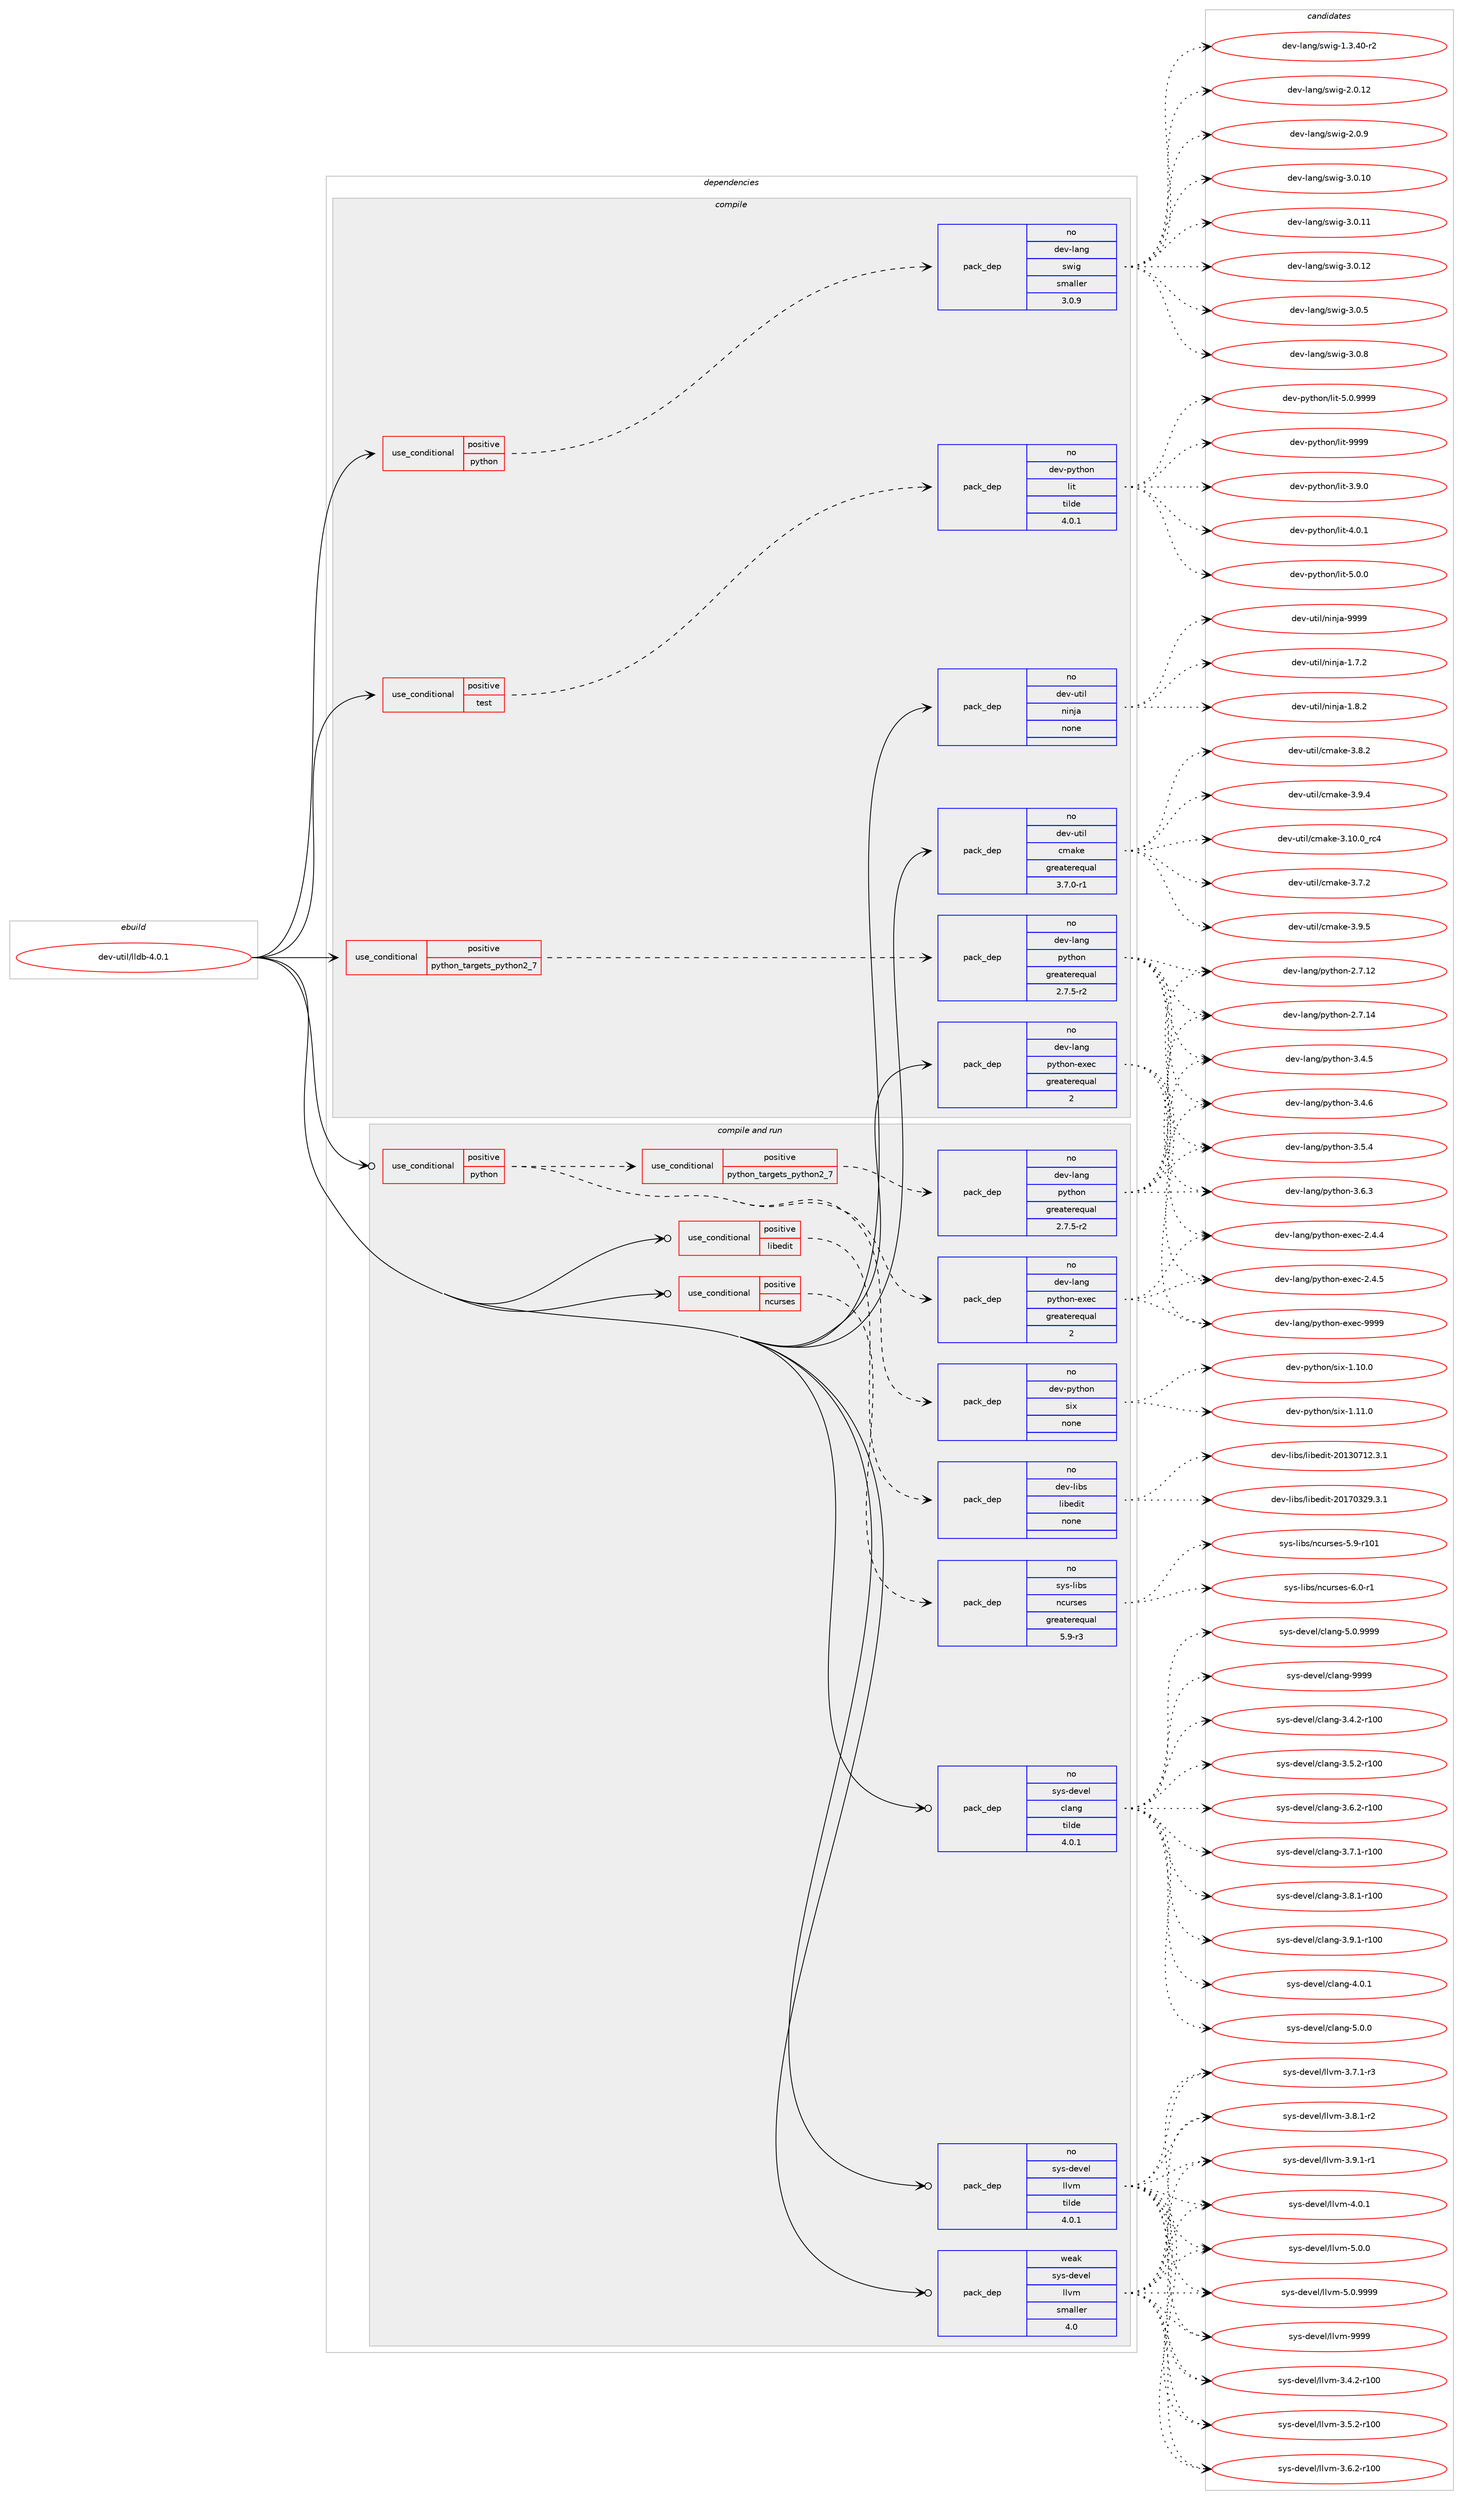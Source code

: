 digraph prolog {

# *************
# Graph options
# *************

newrank=true;
concentrate=true;
compound=true;
graph [rankdir=LR,fontname=Helvetica,fontsize=10,ranksep=1.5];#, ranksep=2.5, nodesep=0.2];
edge  [arrowhead=vee];
node  [fontname=Helvetica,fontsize=10];

# **********
# The ebuild
# **********

subgraph cluster_leftcol {
color=gray;
rank=same;
label=<<i>ebuild</i>>;
id [label="dev-util/lldb-4.0.1", color=red, width=4, href="../dev-util/lldb-4.0.1.svg"];
}

# ****************
# The dependencies
# ****************

subgraph cluster_midcol {
color=gray;
label=<<i>dependencies</i>>;
subgraph cluster_compile {
fillcolor="#eeeeee";
style=filled;
label=<<i>compile</i>>;
subgraph cond78382 {
dependency286870 [label=<<TABLE BORDER="0" CELLBORDER="1" CELLSPACING="0" CELLPADDING="4"><TR><TD ROWSPAN="3" CELLPADDING="10">use_conditional</TD></TR><TR><TD>positive</TD></TR><TR><TD>python</TD></TR></TABLE>>, shape=none, color=red];
subgraph pack204237 {
dependency286871 [label=<<TABLE BORDER="0" CELLBORDER="1" CELLSPACING="0" CELLPADDING="4" WIDTH="220"><TR><TD ROWSPAN="6" CELLPADDING="30">pack_dep</TD></TR><TR><TD WIDTH="110">no</TD></TR><TR><TD>dev-lang</TD></TR><TR><TD>swig</TD></TR><TR><TD>smaller</TD></TR><TR><TD>3.0.9</TD></TR></TABLE>>, shape=none, color=blue];
}
dependency286870:e -> dependency286871:w [weight=20,style="dashed",arrowhead="vee"];
}
id:e -> dependency286870:w [weight=20,style="solid",arrowhead="vee"];
subgraph cond78383 {
dependency286872 [label=<<TABLE BORDER="0" CELLBORDER="1" CELLSPACING="0" CELLPADDING="4"><TR><TD ROWSPAN="3" CELLPADDING="10">use_conditional</TD></TR><TR><TD>positive</TD></TR><TR><TD>python_targets_python2_7</TD></TR></TABLE>>, shape=none, color=red];
subgraph pack204238 {
dependency286873 [label=<<TABLE BORDER="0" CELLBORDER="1" CELLSPACING="0" CELLPADDING="4" WIDTH="220"><TR><TD ROWSPAN="6" CELLPADDING="30">pack_dep</TD></TR><TR><TD WIDTH="110">no</TD></TR><TR><TD>dev-lang</TD></TR><TR><TD>python</TD></TR><TR><TD>greaterequal</TD></TR><TR><TD>2.7.5-r2</TD></TR></TABLE>>, shape=none, color=blue];
}
dependency286872:e -> dependency286873:w [weight=20,style="dashed",arrowhead="vee"];
}
id:e -> dependency286872:w [weight=20,style="solid",arrowhead="vee"];
subgraph cond78384 {
dependency286874 [label=<<TABLE BORDER="0" CELLBORDER="1" CELLSPACING="0" CELLPADDING="4"><TR><TD ROWSPAN="3" CELLPADDING="10">use_conditional</TD></TR><TR><TD>positive</TD></TR><TR><TD>test</TD></TR></TABLE>>, shape=none, color=red];
subgraph pack204239 {
dependency286875 [label=<<TABLE BORDER="0" CELLBORDER="1" CELLSPACING="0" CELLPADDING="4" WIDTH="220"><TR><TD ROWSPAN="6" CELLPADDING="30">pack_dep</TD></TR><TR><TD WIDTH="110">no</TD></TR><TR><TD>dev-python</TD></TR><TR><TD>lit</TD></TR><TR><TD>tilde</TD></TR><TR><TD>4.0.1</TD></TR></TABLE>>, shape=none, color=blue];
}
dependency286874:e -> dependency286875:w [weight=20,style="dashed",arrowhead="vee"];
}
id:e -> dependency286874:w [weight=20,style="solid",arrowhead="vee"];
subgraph pack204240 {
dependency286876 [label=<<TABLE BORDER="0" CELLBORDER="1" CELLSPACING="0" CELLPADDING="4" WIDTH="220"><TR><TD ROWSPAN="6" CELLPADDING="30">pack_dep</TD></TR><TR><TD WIDTH="110">no</TD></TR><TR><TD>dev-lang</TD></TR><TR><TD>python-exec</TD></TR><TR><TD>greaterequal</TD></TR><TR><TD>2</TD></TR></TABLE>>, shape=none, color=blue];
}
id:e -> dependency286876:w [weight=20,style="solid",arrowhead="vee"];
subgraph pack204241 {
dependency286877 [label=<<TABLE BORDER="0" CELLBORDER="1" CELLSPACING="0" CELLPADDING="4" WIDTH="220"><TR><TD ROWSPAN="6" CELLPADDING="30">pack_dep</TD></TR><TR><TD WIDTH="110">no</TD></TR><TR><TD>dev-util</TD></TR><TR><TD>cmake</TD></TR><TR><TD>greaterequal</TD></TR><TR><TD>3.7.0-r1</TD></TR></TABLE>>, shape=none, color=blue];
}
id:e -> dependency286877:w [weight=20,style="solid",arrowhead="vee"];
subgraph pack204242 {
dependency286878 [label=<<TABLE BORDER="0" CELLBORDER="1" CELLSPACING="0" CELLPADDING="4" WIDTH="220"><TR><TD ROWSPAN="6" CELLPADDING="30">pack_dep</TD></TR><TR><TD WIDTH="110">no</TD></TR><TR><TD>dev-util</TD></TR><TR><TD>ninja</TD></TR><TR><TD>none</TD></TR><TR><TD></TD></TR></TABLE>>, shape=none, color=blue];
}
id:e -> dependency286878:w [weight=20,style="solid",arrowhead="vee"];
}
subgraph cluster_compileandrun {
fillcolor="#eeeeee";
style=filled;
label=<<i>compile and run</i>>;
subgraph cond78385 {
dependency286879 [label=<<TABLE BORDER="0" CELLBORDER="1" CELLSPACING="0" CELLPADDING="4"><TR><TD ROWSPAN="3" CELLPADDING="10">use_conditional</TD></TR><TR><TD>positive</TD></TR><TR><TD>libedit</TD></TR></TABLE>>, shape=none, color=red];
subgraph pack204243 {
dependency286880 [label=<<TABLE BORDER="0" CELLBORDER="1" CELLSPACING="0" CELLPADDING="4" WIDTH="220"><TR><TD ROWSPAN="6" CELLPADDING="30">pack_dep</TD></TR><TR><TD WIDTH="110">no</TD></TR><TR><TD>dev-libs</TD></TR><TR><TD>libedit</TD></TR><TR><TD>none</TD></TR><TR><TD></TD></TR></TABLE>>, shape=none, color=blue];
}
dependency286879:e -> dependency286880:w [weight=20,style="dashed",arrowhead="vee"];
}
id:e -> dependency286879:w [weight=20,style="solid",arrowhead="odotvee"];
subgraph cond78386 {
dependency286881 [label=<<TABLE BORDER="0" CELLBORDER="1" CELLSPACING="0" CELLPADDING="4"><TR><TD ROWSPAN="3" CELLPADDING="10">use_conditional</TD></TR><TR><TD>positive</TD></TR><TR><TD>ncurses</TD></TR></TABLE>>, shape=none, color=red];
subgraph pack204244 {
dependency286882 [label=<<TABLE BORDER="0" CELLBORDER="1" CELLSPACING="0" CELLPADDING="4" WIDTH="220"><TR><TD ROWSPAN="6" CELLPADDING="30">pack_dep</TD></TR><TR><TD WIDTH="110">no</TD></TR><TR><TD>sys-libs</TD></TR><TR><TD>ncurses</TD></TR><TR><TD>greaterequal</TD></TR><TR><TD>5.9-r3</TD></TR></TABLE>>, shape=none, color=blue];
}
dependency286881:e -> dependency286882:w [weight=20,style="dashed",arrowhead="vee"];
}
id:e -> dependency286881:w [weight=20,style="solid",arrowhead="odotvee"];
subgraph cond78387 {
dependency286883 [label=<<TABLE BORDER="0" CELLBORDER="1" CELLSPACING="0" CELLPADDING="4"><TR><TD ROWSPAN="3" CELLPADDING="10">use_conditional</TD></TR><TR><TD>positive</TD></TR><TR><TD>python</TD></TR></TABLE>>, shape=none, color=red];
subgraph pack204245 {
dependency286884 [label=<<TABLE BORDER="0" CELLBORDER="1" CELLSPACING="0" CELLPADDING="4" WIDTH="220"><TR><TD ROWSPAN="6" CELLPADDING="30">pack_dep</TD></TR><TR><TD WIDTH="110">no</TD></TR><TR><TD>dev-python</TD></TR><TR><TD>six</TD></TR><TR><TD>none</TD></TR><TR><TD></TD></TR></TABLE>>, shape=none, color=blue];
}
dependency286883:e -> dependency286884:w [weight=20,style="dashed",arrowhead="vee"];
subgraph cond78388 {
dependency286885 [label=<<TABLE BORDER="0" CELLBORDER="1" CELLSPACING="0" CELLPADDING="4"><TR><TD ROWSPAN="3" CELLPADDING="10">use_conditional</TD></TR><TR><TD>positive</TD></TR><TR><TD>python_targets_python2_7</TD></TR></TABLE>>, shape=none, color=red];
subgraph pack204246 {
dependency286886 [label=<<TABLE BORDER="0" CELLBORDER="1" CELLSPACING="0" CELLPADDING="4" WIDTH="220"><TR><TD ROWSPAN="6" CELLPADDING="30">pack_dep</TD></TR><TR><TD WIDTH="110">no</TD></TR><TR><TD>dev-lang</TD></TR><TR><TD>python</TD></TR><TR><TD>greaterequal</TD></TR><TR><TD>2.7.5-r2</TD></TR></TABLE>>, shape=none, color=blue];
}
dependency286885:e -> dependency286886:w [weight=20,style="dashed",arrowhead="vee"];
}
dependency286883:e -> dependency286885:w [weight=20,style="dashed",arrowhead="vee"];
subgraph pack204247 {
dependency286887 [label=<<TABLE BORDER="0" CELLBORDER="1" CELLSPACING="0" CELLPADDING="4" WIDTH="220"><TR><TD ROWSPAN="6" CELLPADDING="30">pack_dep</TD></TR><TR><TD WIDTH="110">no</TD></TR><TR><TD>dev-lang</TD></TR><TR><TD>python-exec</TD></TR><TR><TD>greaterequal</TD></TR><TR><TD>2</TD></TR></TABLE>>, shape=none, color=blue];
}
dependency286883:e -> dependency286887:w [weight=20,style="dashed",arrowhead="vee"];
}
id:e -> dependency286883:w [weight=20,style="solid",arrowhead="odotvee"];
subgraph pack204248 {
dependency286888 [label=<<TABLE BORDER="0" CELLBORDER="1" CELLSPACING="0" CELLPADDING="4" WIDTH="220"><TR><TD ROWSPAN="6" CELLPADDING="30">pack_dep</TD></TR><TR><TD WIDTH="110">no</TD></TR><TR><TD>sys-devel</TD></TR><TR><TD>clang</TD></TR><TR><TD>tilde</TD></TR><TR><TD>4.0.1</TD></TR></TABLE>>, shape=none, color=blue];
}
id:e -> dependency286888:w [weight=20,style="solid",arrowhead="odotvee"];
subgraph pack204249 {
dependency286889 [label=<<TABLE BORDER="0" CELLBORDER="1" CELLSPACING="0" CELLPADDING="4" WIDTH="220"><TR><TD ROWSPAN="6" CELLPADDING="30">pack_dep</TD></TR><TR><TD WIDTH="110">no</TD></TR><TR><TD>sys-devel</TD></TR><TR><TD>llvm</TD></TR><TR><TD>tilde</TD></TR><TR><TD>4.0.1</TD></TR></TABLE>>, shape=none, color=blue];
}
id:e -> dependency286889:w [weight=20,style="solid",arrowhead="odotvee"];
subgraph pack204250 {
dependency286890 [label=<<TABLE BORDER="0" CELLBORDER="1" CELLSPACING="0" CELLPADDING="4" WIDTH="220"><TR><TD ROWSPAN="6" CELLPADDING="30">pack_dep</TD></TR><TR><TD WIDTH="110">weak</TD></TR><TR><TD>sys-devel</TD></TR><TR><TD>llvm</TD></TR><TR><TD>smaller</TD></TR><TR><TD>4.0</TD></TR></TABLE>>, shape=none, color=blue];
}
id:e -> dependency286890:w [weight=20,style="solid",arrowhead="odotvee"];
}
subgraph cluster_run {
fillcolor="#eeeeee";
style=filled;
label=<<i>run</i>>;
}
}

# **************
# The candidates
# **************

subgraph cluster_choices {
rank=same;
color=gray;
label=<<i>candidates</i>>;

subgraph choice204237 {
color=black;
nodesep=1;
choice100101118451089711010347115119105103454946514652484511450 [label="dev-lang/swig-1.3.40-r2", color=red, width=4,href="../dev-lang/swig-1.3.40-r2.svg"];
choice10010111845108971101034711511910510345504648464950 [label="dev-lang/swig-2.0.12", color=red, width=4,href="../dev-lang/swig-2.0.12.svg"];
choice100101118451089711010347115119105103455046484657 [label="dev-lang/swig-2.0.9", color=red, width=4,href="../dev-lang/swig-2.0.9.svg"];
choice10010111845108971101034711511910510345514648464948 [label="dev-lang/swig-3.0.10", color=red, width=4,href="../dev-lang/swig-3.0.10.svg"];
choice10010111845108971101034711511910510345514648464949 [label="dev-lang/swig-3.0.11", color=red, width=4,href="../dev-lang/swig-3.0.11.svg"];
choice10010111845108971101034711511910510345514648464950 [label="dev-lang/swig-3.0.12", color=red, width=4,href="../dev-lang/swig-3.0.12.svg"];
choice100101118451089711010347115119105103455146484653 [label="dev-lang/swig-3.0.5", color=red, width=4,href="../dev-lang/swig-3.0.5.svg"];
choice100101118451089711010347115119105103455146484656 [label="dev-lang/swig-3.0.8", color=red, width=4,href="../dev-lang/swig-3.0.8.svg"];
dependency286871:e -> choice100101118451089711010347115119105103454946514652484511450:w [style=dotted,weight="100"];
dependency286871:e -> choice10010111845108971101034711511910510345504648464950:w [style=dotted,weight="100"];
dependency286871:e -> choice100101118451089711010347115119105103455046484657:w [style=dotted,weight="100"];
dependency286871:e -> choice10010111845108971101034711511910510345514648464948:w [style=dotted,weight="100"];
dependency286871:e -> choice10010111845108971101034711511910510345514648464949:w [style=dotted,weight="100"];
dependency286871:e -> choice10010111845108971101034711511910510345514648464950:w [style=dotted,weight="100"];
dependency286871:e -> choice100101118451089711010347115119105103455146484653:w [style=dotted,weight="100"];
dependency286871:e -> choice100101118451089711010347115119105103455146484656:w [style=dotted,weight="100"];
}
subgraph choice204238 {
color=black;
nodesep=1;
choice10010111845108971101034711212111610411111045504655464950 [label="dev-lang/python-2.7.12", color=red, width=4,href="../dev-lang/python-2.7.12.svg"];
choice10010111845108971101034711212111610411111045504655464952 [label="dev-lang/python-2.7.14", color=red, width=4,href="../dev-lang/python-2.7.14.svg"];
choice100101118451089711010347112121116104111110455146524653 [label="dev-lang/python-3.4.5", color=red, width=4,href="../dev-lang/python-3.4.5.svg"];
choice100101118451089711010347112121116104111110455146524654 [label="dev-lang/python-3.4.6", color=red, width=4,href="../dev-lang/python-3.4.6.svg"];
choice100101118451089711010347112121116104111110455146534652 [label="dev-lang/python-3.5.4", color=red, width=4,href="../dev-lang/python-3.5.4.svg"];
choice100101118451089711010347112121116104111110455146544651 [label="dev-lang/python-3.6.3", color=red, width=4,href="../dev-lang/python-3.6.3.svg"];
dependency286873:e -> choice10010111845108971101034711212111610411111045504655464950:w [style=dotted,weight="100"];
dependency286873:e -> choice10010111845108971101034711212111610411111045504655464952:w [style=dotted,weight="100"];
dependency286873:e -> choice100101118451089711010347112121116104111110455146524653:w [style=dotted,weight="100"];
dependency286873:e -> choice100101118451089711010347112121116104111110455146524654:w [style=dotted,weight="100"];
dependency286873:e -> choice100101118451089711010347112121116104111110455146534652:w [style=dotted,weight="100"];
dependency286873:e -> choice100101118451089711010347112121116104111110455146544651:w [style=dotted,weight="100"];
}
subgraph choice204239 {
color=black;
nodesep=1;
choice1001011184511212111610411111047108105116455146574648 [label="dev-python/lit-3.9.0", color=red, width=4,href="../dev-python/lit-3.9.0.svg"];
choice1001011184511212111610411111047108105116455246484649 [label="dev-python/lit-4.0.1", color=red, width=4,href="../dev-python/lit-4.0.1.svg"];
choice1001011184511212111610411111047108105116455346484648 [label="dev-python/lit-5.0.0", color=red, width=4,href="../dev-python/lit-5.0.0.svg"];
choice1001011184511212111610411111047108105116455346484657575757 [label="dev-python/lit-5.0.9999", color=red, width=4,href="../dev-python/lit-5.0.9999.svg"];
choice10010111845112121116104111110471081051164557575757 [label="dev-python/lit-9999", color=red, width=4,href="../dev-python/lit-9999.svg"];
dependency286875:e -> choice1001011184511212111610411111047108105116455146574648:w [style=dotted,weight="100"];
dependency286875:e -> choice1001011184511212111610411111047108105116455246484649:w [style=dotted,weight="100"];
dependency286875:e -> choice1001011184511212111610411111047108105116455346484648:w [style=dotted,weight="100"];
dependency286875:e -> choice1001011184511212111610411111047108105116455346484657575757:w [style=dotted,weight="100"];
dependency286875:e -> choice10010111845112121116104111110471081051164557575757:w [style=dotted,weight="100"];
}
subgraph choice204240 {
color=black;
nodesep=1;
choice1001011184510897110103471121211161041111104510112010199455046524652 [label="dev-lang/python-exec-2.4.4", color=red, width=4,href="../dev-lang/python-exec-2.4.4.svg"];
choice1001011184510897110103471121211161041111104510112010199455046524653 [label="dev-lang/python-exec-2.4.5", color=red, width=4,href="../dev-lang/python-exec-2.4.5.svg"];
choice10010111845108971101034711212111610411111045101120101994557575757 [label="dev-lang/python-exec-9999", color=red, width=4,href="../dev-lang/python-exec-9999.svg"];
dependency286876:e -> choice1001011184510897110103471121211161041111104510112010199455046524652:w [style=dotted,weight="100"];
dependency286876:e -> choice1001011184510897110103471121211161041111104510112010199455046524653:w [style=dotted,weight="100"];
dependency286876:e -> choice10010111845108971101034711212111610411111045101120101994557575757:w [style=dotted,weight="100"];
}
subgraph choice204241 {
color=black;
nodesep=1;
choice1001011184511711610510847991099710710145514649484648951149952 [label="dev-util/cmake-3.10.0_rc4", color=red, width=4,href="../dev-util/cmake-3.10.0_rc4.svg"];
choice10010111845117116105108479910997107101455146554650 [label="dev-util/cmake-3.7.2", color=red, width=4,href="../dev-util/cmake-3.7.2.svg"];
choice10010111845117116105108479910997107101455146564650 [label="dev-util/cmake-3.8.2", color=red, width=4,href="../dev-util/cmake-3.8.2.svg"];
choice10010111845117116105108479910997107101455146574652 [label="dev-util/cmake-3.9.4", color=red, width=4,href="../dev-util/cmake-3.9.4.svg"];
choice10010111845117116105108479910997107101455146574653 [label="dev-util/cmake-3.9.5", color=red, width=4,href="../dev-util/cmake-3.9.5.svg"];
dependency286877:e -> choice1001011184511711610510847991099710710145514649484648951149952:w [style=dotted,weight="100"];
dependency286877:e -> choice10010111845117116105108479910997107101455146554650:w [style=dotted,weight="100"];
dependency286877:e -> choice10010111845117116105108479910997107101455146564650:w [style=dotted,weight="100"];
dependency286877:e -> choice10010111845117116105108479910997107101455146574652:w [style=dotted,weight="100"];
dependency286877:e -> choice10010111845117116105108479910997107101455146574653:w [style=dotted,weight="100"];
}
subgraph choice204242 {
color=black;
nodesep=1;
choice100101118451171161051084711010511010697454946554650 [label="dev-util/ninja-1.7.2", color=red, width=4,href="../dev-util/ninja-1.7.2.svg"];
choice100101118451171161051084711010511010697454946564650 [label="dev-util/ninja-1.8.2", color=red, width=4,href="../dev-util/ninja-1.8.2.svg"];
choice1001011184511711610510847110105110106974557575757 [label="dev-util/ninja-9999", color=red, width=4,href="../dev-util/ninja-9999.svg"];
dependency286878:e -> choice100101118451171161051084711010511010697454946554650:w [style=dotted,weight="100"];
dependency286878:e -> choice100101118451171161051084711010511010697454946564650:w [style=dotted,weight="100"];
dependency286878:e -> choice1001011184511711610510847110105110106974557575757:w [style=dotted,weight="100"];
}
subgraph choice204243 {
color=black;
nodesep=1;
choice1001011184510810598115471081059810110010511645504849514855495046514649 [label="dev-libs/libedit-20130712.3.1", color=red, width=4,href="../dev-libs/libedit-20130712.3.1.svg"];
choice1001011184510810598115471081059810110010511645504849554851505746514649 [label="dev-libs/libedit-20170329.3.1", color=red, width=4,href="../dev-libs/libedit-20170329.3.1.svg"];
dependency286880:e -> choice1001011184510810598115471081059810110010511645504849514855495046514649:w [style=dotted,weight="100"];
dependency286880:e -> choice1001011184510810598115471081059810110010511645504849554851505746514649:w [style=dotted,weight="100"];
}
subgraph choice204244 {
color=black;
nodesep=1;
choice115121115451081059811547110991171141151011154553465745114494849 [label="sys-libs/ncurses-5.9-r101", color=red, width=4,href="../sys-libs/ncurses-5.9-r101.svg"];
choice11512111545108105981154711099117114115101115455446484511449 [label="sys-libs/ncurses-6.0-r1", color=red, width=4,href="../sys-libs/ncurses-6.0-r1.svg"];
dependency286882:e -> choice115121115451081059811547110991171141151011154553465745114494849:w [style=dotted,weight="100"];
dependency286882:e -> choice11512111545108105981154711099117114115101115455446484511449:w [style=dotted,weight="100"];
}
subgraph choice204245 {
color=black;
nodesep=1;
choice100101118451121211161041111104711510512045494649484648 [label="dev-python/six-1.10.0", color=red, width=4,href="../dev-python/six-1.10.0.svg"];
choice100101118451121211161041111104711510512045494649494648 [label="dev-python/six-1.11.0", color=red, width=4,href="../dev-python/six-1.11.0.svg"];
dependency286884:e -> choice100101118451121211161041111104711510512045494649484648:w [style=dotted,weight="100"];
dependency286884:e -> choice100101118451121211161041111104711510512045494649494648:w [style=dotted,weight="100"];
}
subgraph choice204246 {
color=black;
nodesep=1;
choice10010111845108971101034711212111610411111045504655464950 [label="dev-lang/python-2.7.12", color=red, width=4,href="../dev-lang/python-2.7.12.svg"];
choice10010111845108971101034711212111610411111045504655464952 [label="dev-lang/python-2.7.14", color=red, width=4,href="../dev-lang/python-2.7.14.svg"];
choice100101118451089711010347112121116104111110455146524653 [label="dev-lang/python-3.4.5", color=red, width=4,href="../dev-lang/python-3.4.5.svg"];
choice100101118451089711010347112121116104111110455146524654 [label="dev-lang/python-3.4.6", color=red, width=4,href="../dev-lang/python-3.4.6.svg"];
choice100101118451089711010347112121116104111110455146534652 [label="dev-lang/python-3.5.4", color=red, width=4,href="../dev-lang/python-3.5.4.svg"];
choice100101118451089711010347112121116104111110455146544651 [label="dev-lang/python-3.6.3", color=red, width=4,href="../dev-lang/python-3.6.3.svg"];
dependency286886:e -> choice10010111845108971101034711212111610411111045504655464950:w [style=dotted,weight="100"];
dependency286886:e -> choice10010111845108971101034711212111610411111045504655464952:w [style=dotted,weight="100"];
dependency286886:e -> choice100101118451089711010347112121116104111110455146524653:w [style=dotted,weight="100"];
dependency286886:e -> choice100101118451089711010347112121116104111110455146524654:w [style=dotted,weight="100"];
dependency286886:e -> choice100101118451089711010347112121116104111110455146534652:w [style=dotted,weight="100"];
dependency286886:e -> choice100101118451089711010347112121116104111110455146544651:w [style=dotted,weight="100"];
}
subgraph choice204247 {
color=black;
nodesep=1;
choice1001011184510897110103471121211161041111104510112010199455046524652 [label="dev-lang/python-exec-2.4.4", color=red, width=4,href="../dev-lang/python-exec-2.4.4.svg"];
choice1001011184510897110103471121211161041111104510112010199455046524653 [label="dev-lang/python-exec-2.4.5", color=red, width=4,href="../dev-lang/python-exec-2.4.5.svg"];
choice10010111845108971101034711212111610411111045101120101994557575757 [label="dev-lang/python-exec-9999", color=red, width=4,href="../dev-lang/python-exec-9999.svg"];
dependency286887:e -> choice1001011184510897110103471121211161041111104510112010199455046524652:w [style=dotted,weight="100"];
dependency286887:e -> choice1001011184510897110103471121211161041111104510112010199455046524653:w [style=dotted,weight="100"];
dependency286887:e -> choice10010111845108971101034711212111610411111045101120101994557575757:w [style=dotted,weight="100"];
}
subgraph choice204248 {
color=black;
nodesep=1;
choice1151211154510010111810110847991089711010345514652465045114494848 [label="sys-devel/clang-3.4.2-r100", color=red, width=4,href="../sys-devel/clang-3.4.2-r100.svg"];
choice1151211154510010111810110847991089711010345514653465045114494848 [label="sys-devel/clang-3.5.2-r100", color=red, width=4,href="../sys-devel/clang-3.5.2-r100.svg"];
choice1151211154510010111810110847991089711010345514654465045114494848 [label="sys-devel/clang-3.6.2-r100", color=red, width=4,href="../sys-devel/clang-3.6.2-r100.svg"];
choice1151211154510010111810110847991089711010345514655464945114494848 [label="sys-devel/clang-3.7.1-r100", color=red, width=4,href="../sys-devel/clang-3.7.1-r100.svg"];
choice1151211154510010111810110847991089711010345514656464945114494848 [label="sys-devel/clang-3.8.1-r100", color=red, width=4,href="../sys-devel/clang-3.8.1-r100.svg"];
choice1151211154510010111810110847991089711010345514657464945114494848 [label="sys-devel/clang-3.9.1-r100", color=red, width=4,href="../sys-devel/clang-3.9.1-r100.svg"];
choice11512111545100101118101108479910897110103455246484649 [label="sys-devel/clang-4.0.1", color=red, width=4,href="../sys-devel/clang-4.0.1.svg"];
choice11512111545100101118101108479910897110103455346484648 [label="sys-devel/clang-5.0.0", color=red, width=4,href="../sys-devel/clang-5.0.0.svg"];
choice11512111545100101118101108479910897110103455346484657575757 [label="sys-devel/clang-5.0.9999", color=red, width=4,href="../sys-devel/clang-5.0.9999.svg"];
choice115121115451001011181011084799108971101034557575757 [label="sys-devel/clang-9999", color=red, width=4,href="../sys-devel/clang-9999.svg"];
dependency286888:e -> choice1151211154510010111810110847991089711010345514652465045114494848:w [style=dotted,weight="100"];
dependency286888:e -> choice1151211154510010111810110847991089711010345514653465045114494848:w [style=dotted,weight="100"];
dependency286888:e -> choice1151211154510010111810110847991089711010345514654465045114494848:w [style=dotted,weight="100"];
dependency286888:e -> choice1151211154510010111810110847991089711010345514655464945114494848:w [style=dotted,weight="100"];
dependency286888:e -> choice1151211154510010111810110847991089711010345514656464945114494848:w [style=dotted,weight="100"];
dependency286888:e -> choice1151211154510010111810110847991089711010345514657464945114494848:w [style=dotted,weight="100"];
dependency286888:e -> choice11512111545100101118101108479910897110103455246484649:w [style=dotted,weight="100"];
dependency286888:e -> choice11512111545100101118101108479910897110103455346484648:w [style=dotted,weight="100"];
dependency286888:e -> choice11512111545100101118101108479910897110103455346484657575757:w [style=dotted,weight="100"];
dependency286888:e -> choice115121115451001011181011084799108971101034557575757:w [style=dotted,weight="100"];
}
subgraph choice204249 {
color=black;
nodesep=1;
choice115121115451001011181011084710810811810945514652465045114494848 [label="sys-devel/llvm-3.4.2-r100", color=red, width=4,href="../sys-devel/llvm-3.4.2-r100.svg"];
choice115121115451001011181011084710810811810945514653465045114494848 [label="sys-devel/llvm-3.5.2-r100", color=red, width=4,href="../sys-devel/llvm-3.5.2-r100.svg"];
choice115121115451001011181011084710810811810945514654465045114494848 [label="sys-devel/llvm-3.6.2-r100", color=red, width=4,href="../sys-devel/llvm-3.6.2-r100.svg"];
choice11512111545100101118101108471081081181094551465546494511451 [label="sys-devel/llvm-3.7.1-r3", color=red, width=4,href="../sys-devel/llvm-3.7.1-r3.svg"];
choice11512111545100101118101108471081081181094551465646494511450 [label="sys-devel/llvm-3.8.1-r2", color=red, width=4,href="../sys-devel/llvm-3.8.1-r2.svg"];
choice11512111545100101118101108471081081181094551465746494511449 [label="sys-devel/llvm-3.9.1-r1", color=red, width=4,href="../sys-devel/llvm-3.9.1-r1.svg"];
choice1151211154510010111810110847108108118109455246484649 [label="sys-devel/llvm-4.0.1", color=red, width=4,href="../sys-devel/llvm-4.0.1.svg"];
choice1151211154510010111810110847108108118109455346484648 [label="sys-devel/llvm-5.0.0", color=red, width=4,href="../sys-devel/llvm-5.0.0.svg"];
choice1151211154510010111810110847108108118109455346484657575757 [label="sys-devel/llvm-5.0.9999", color=red, width=4,href="../sys-devel/llvm-5.0.9999.svg"];
choice11512111545100101118101108471081081181094557575757 [label="sys-devel/llvm-9999", color=red, width=4,href="../sys-devel/llvm-9999.svg"];
dependency286889:e -> choice115121115451001011181011084710810811810945514652465045114494848:w [style=dotted,weight="100"];
dependency286889:e -> choice115121115451001011181011084710810811810945514653465045114494848:w [style=dotted,weight="100"];
dependency286889:e -> choice115121115451001011181011084710810811810945514654465045114494848:w [style=dotted,weight="100"];
dependency286889:e -> choice11512111545100101118101108471081081181094551465546494511451:w [style=dotted,weight="100"];
dependency286889:e -> choice11512111545100101118101108471081081181094551465646494511450:w [style=dotted,weight="100"];
dependency286889:e -> choice11512111545100101118101108471081081181094551465746494511449:w [style=dotted,weight="100"];
dependency286889:e -> choice1151211154510010111810110847108108118109455246484649:w [style=dotted,weight="100"];
dependency286889:e -> choice1151211154510010111810110847108108118109455346484648:w [style=dotted,weight="100"];
dependency286889:e -> choice1151211154510010111810110847108108118109455346484657575757:w [style=dotted,weight="100"];
dependency286889:e -> choice11512111545100101118101108471081081181094557575757:w [style=dotted,weight="100"];
}
subgraph choice204250 {
color=black;
nodesep=1;
choice115121115451001011181011084710810811810945514652465045114494848 [label="sys-devel/llvm-3.4.2-r100", color=red, width=4,href="../sys-devel/llvm-3.4.2-r100.svg"];
choice115121115451001011181011084710810811810945514653465045114494848 [label="sys-devel/llvm-3.5.2-r100", color=red, width=4,href="../sys-devel/llvm-3.5.2-r100.svg"];
choice115121115451001011181011084710810811810945514654465045114494848 [label="sys-devel/llvm-3.6.2-r100", color=red, width=4,href="../sys-devel/llvm-3.6.2-r100.svg"];
choice11512111545100101118101108471081081181094551465546494511451 [label="sys-devel/llvm-3.7.1-r3", color=red, width=4,href="../sys-devel/llvm-3.7.1-r3.svg"];
choice11512111545100101118101108471081081181094551465646494511450 [label="sys-devel/llvm-3.8.1-r2", color=red, width=4,href="../sys-devel/llvm-3.8.1-r2.svg"];
choice11512111545100101118101108471081081181094551465746494511449 [label="sys-devel/llvm-3.9.1-r1", color=red, width=4,href="../sys-devel/llvm-3.9.1-r1.svg"];
choice1151211154510010111810110847108108118109455246484649 [label="sys-devel/llvm-4.0.1", color=red, width=4,href="../sys-devel/llvm-4.0.1.svg"];
choice1151211154510010111810110847108108118109455346484648 [label="sys-devel/llvm-5.0.0", color=red, width=4,href="../sys-devel/llvm-5.0.0.svg"];
choice1151211154510010111810110847108108118109455346484657575757 [label="sys-devel/llvm-5.0.9999", color=red, width=4,href="../sys-devel/llvm-5.0.9999.svg"];
choice11512111545100101118101108471081081181094557575757 [label="sys-devel/llvm-9999", color=red, width=4,href="../sys-devel/llvm-9999.svg"];
dependency286890:e -> choice115121115451001011181011084710810811810945514652465045114494848:w [style=dotted,weight="100"];
dependency286890:e -> choice115121115451001011181011084710810811810945514653465045114494848:w [style=dotted,weight="100"];
dependency286890:e -> choice115121115451001011181011084710810811810945514654465045114494848:w [style=dotted,weight="100"];
dependency286890:e -> choice11512111545100101118101108471081081181094551465546494511451:w [style=dotted,weight="100"];
dependency286890:e -> choice11512111545100101118101108471081081181094551465646494511450:w [style=dotted,weight="100"];
dependency286890:e -> choice11512111545100101118101108471081081181094551465746494511449:w [style=dotted,weight="100"];
dependency286890:e -> choice1151211154510010111810110847108108118109455246484649:w [style=dotted,weight="100"];
dependency286890:e -> choice1151211154510010111810110847108108118109455346484648:w [style=dotted,weight="100"];
dependency286890:e -> choice1151211154510010111810110847108108118109455346484657575757:w [style=dotted,weight="100"];
dependency286890:e -> choice11512111545100101118101108471081081181094557575757:w [style=dotted,weight="100"];
}
}

}
